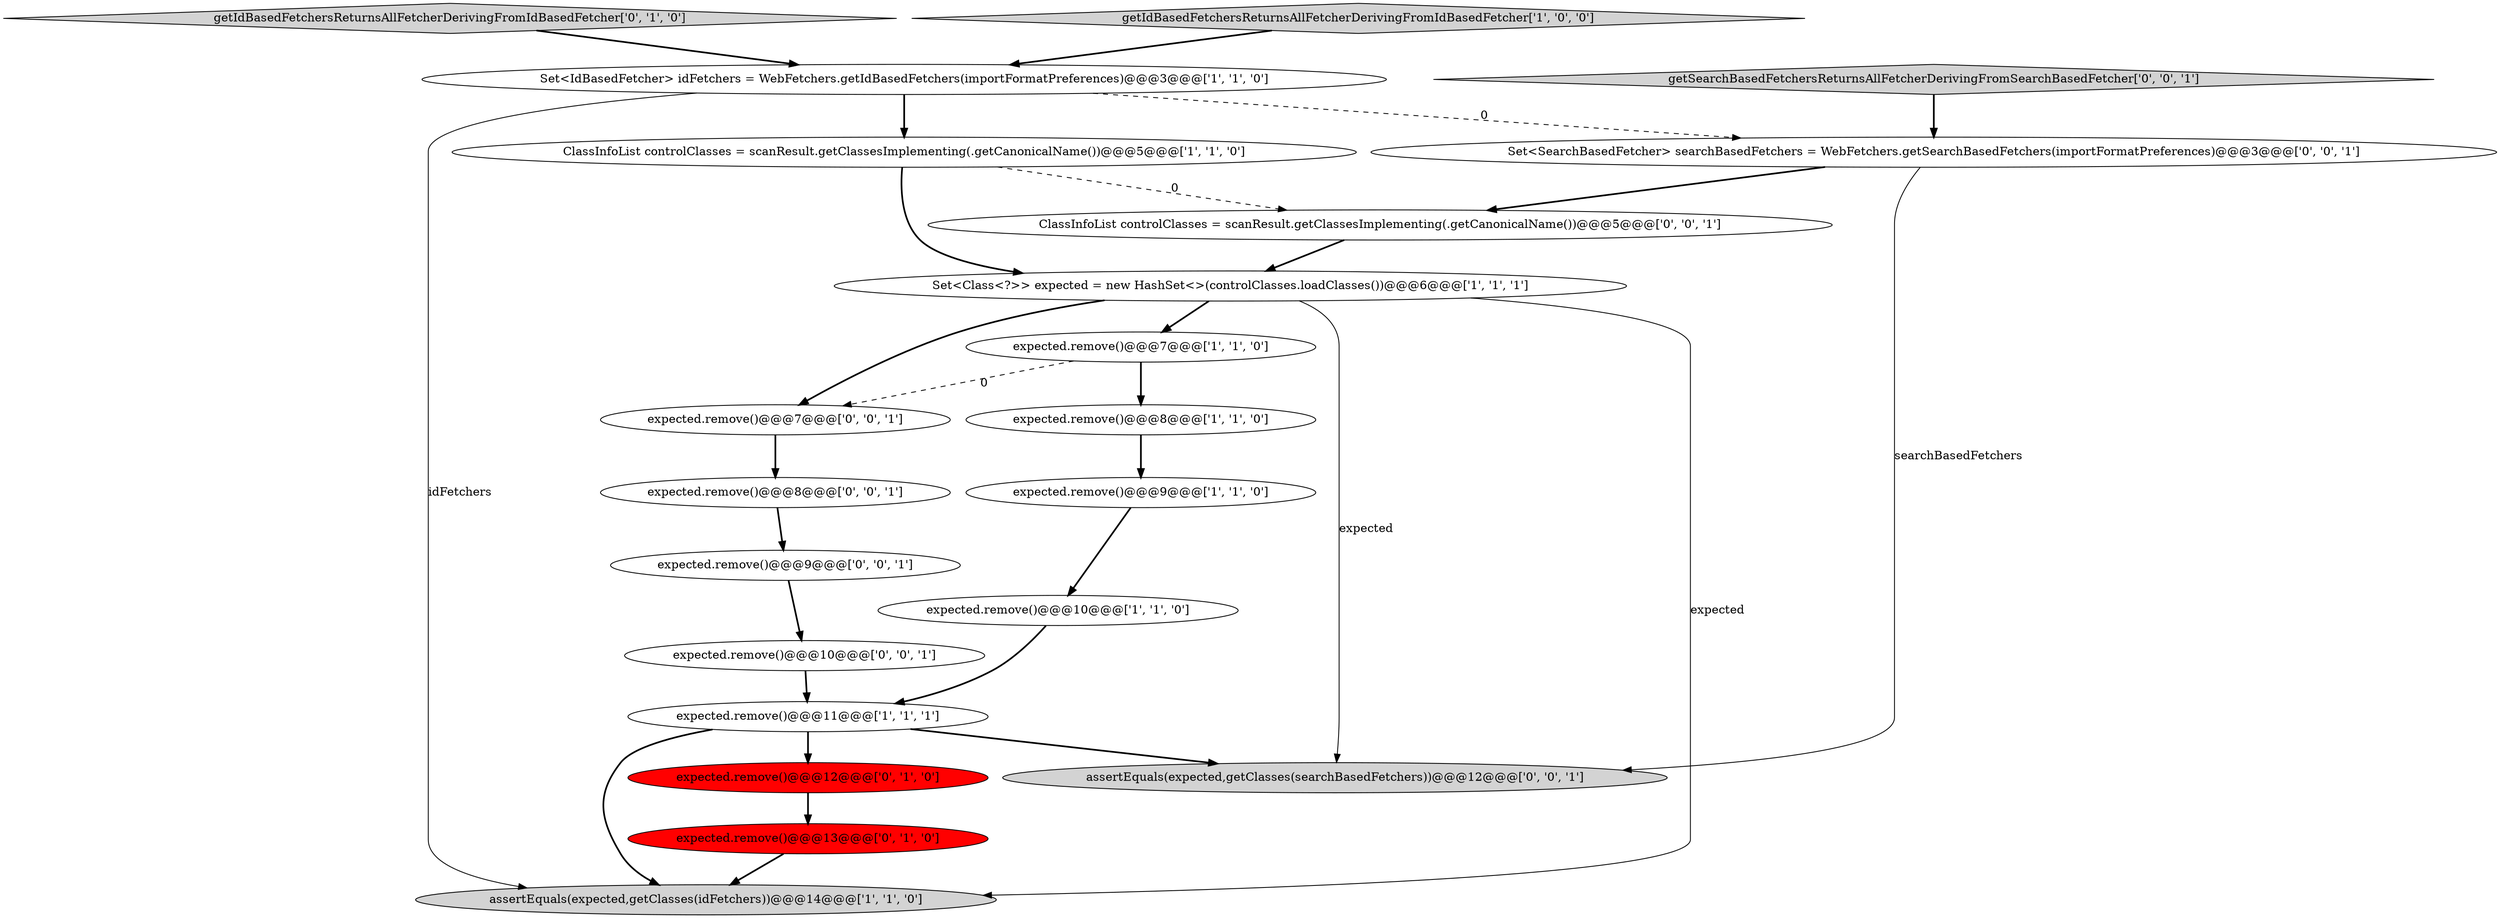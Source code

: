 digraph {
16 [style = filled, label = "ClassInfoList controlClasses = scanResult.getClassesImplementing(.getCanonicalName())@@@5@@@['0', '0', '1']", fillcolor = white, shape = ellipse image = "AAA0AAABBB3BBB"];
10 [style = filled, label = "expected.remove()@@@12@@@['0', '1', '0']", fillcolor = red, shape = ellipse image = "AAA1AAABBB2BBB"];
11 [style = filled, label = "getIdBasedFetchersReturnsAllFetcherDerivingFromIdBasedFetcher['0', '1', '0']", fillcolor = lightgray, shape = diamond image = "AAA0AAABBB2BBB"];
9 [style = filled, label = "getIdBasedFetchersReturnsAllFetcherDerivingFromIdBasedFetcher['1', '0', '0']", fillcolor = lightgray, shape = diamond image = "AAA0AAABBB1BBB"];
0 [style = filled, label = "Set<Class<?>> expected = new HashSet<>(controlClasses.loadClasses())@@@6@@@['1', '1', '1']", fillcolor = white, shape = ellipse image = "AAA0AAABBB1BBB"];
2 [style = filled, label = "expected.remove()@@@9@@@['1', '1', '0']", fillcolor = white, shape = ellipse image = "AAA0AAABBB1BBB"];
4 [style = filled, label = "Set<IdBasedFetcher> idFetchers = WebFetchers.getIdBasedFetchers(importFormatPreferences)@@@3@@@['1', '1', '0']", fillcolor = white, shape = ellipse image = "AAA0AAABBB1BBB"];
14 [style = filled, label = "getSearchBasedFetchersReturnsAllFetcherDerivingFromSearchBasedFetcher['0', '0', '1']", fillcolor = lightgray, shape = diamond image = "AAA0AAABBB3BBB"];
20 [style = filled, label = "Set<SearchBasedFetcher> searchBasedFetchers = WebFetchers.getSearchBasedFetchers(importFormatPreferences)@@@3@@@['0', '0', '1']", fillcolor = white, shape = ellipse image = "AAA0AAABBB3BBB"];
15 [style = filled, label = "expected.remove()@@@8@@@['0', '0', '1']", fillcolor = white, shape = ellipse image = "AAA0AAABBB3BBB"];
7 [style = filled, label = "assertEquals(expected,getClasses(idFetchers))@@@14@@@['1', '1', '0']", fillcolor = lightgray, shape = ellipse image = "AAA0AAABBB1BBB"];
13 [style = filled, label = "assertEquals(expected,getClasses(searchBasedFetchers))@@@12@@@['0', '0', '1']", fillcolor = lightgray, shape = ellipse image = "AAA0AAABBB3BBB"];
12 [style = filled, label = "expected.remove()@@@13@@@['0', '1', '0']", fillcolor = red, shape = ellipse image = "AAA1AAABBB2BBB"];
6 [style = filled, label = "expected.remove()@@@7@@@['1', '1', '0']", fillcolor = white, shape = ellipse image = "AAA0AAABBB1BBB"];
1 [style = filled, label = "expected.remove()@@@11@@@['1', '1', '1']", fillcolor = white, shape = ellipse image = "AAA0AAABBB1BBB"];
17 [style = filled, label = "expected.remove()@@@7@@@['0', '0', '1']", fillcolor = white, shape = ellipse image = "AAA0AAABBB3BBB"];
5 [style = filled, label = "ClassInfoList controlClasses = scanResult.getClassesImplementing(.getCanonicalName())@@@5@@@['1', '1', '0']", fillcolor = white, shape = ellipse image = "AAA0AAABBB1BBB"];
18 [style = filled, label = "expected.remove()@@@10@@@['0', '0', '1']", fillcolor = white, shape = ellipse image = "AAA0AAABBB3BBB"];
8 [style = filled, label = "expected.remove()@@@8@@@['1', '1', '0']", fillcolor = white, shape = ellipse image = "AAA0AAABBB1BBB"];
3 [style = filled, label = "expected.remove()@@@10@@@['1', '1', '0']", fillcolor = white, shape = ellipse image = "AAA0AAABBB1BBB"];
19 [style = filled, label = "expected.remove()@@@9@@@['0', '0', '1']", fillcolor = white, shape = ellipse image = "AAA0AAABBB3BBB"];
0->7 [style = solid, label="expected"];
16->0 [style = bold, label=""];
19->18 [style = bold, label=""];
3->1 [style = bold, label=""];
0->6 [style = bold, label=""];
0->17 [style = bold, label=""];
9->4 [style = bold, label=""];
2->3 [style = bold, label=""];
11->4 [style = bold, label=""];
0->13 [style = solid, label="expected"];
6->17 [style = dashed, label="0"];
4->7 [style = solid, label="idFetchers"];
15->19 [style = bold, label=""];
1->7 [style = bold, label=""];
1->13 [style = bold, label=""];
12->7 [style = bold, label=""];
20->13 [style = solid, label="searchBasedFetchers"];
5->16 [style = dashed, label="0"];
20->16 [style = bold, label=""];
18->1 [style = bold, label=""];
8->2 [style = bold, label=""];
5->0 [style = bold, label=""];
4->20 [style = dashed, label="0"];
10->12 [style = bold, label=""];
6->8 [style = bold, label=""];
17->15 [style = bold, label=""];
1->10 [style = bold, label=""];
4->5 [style = bold, label=""];
14->20 [style = bold, label=""];
}
